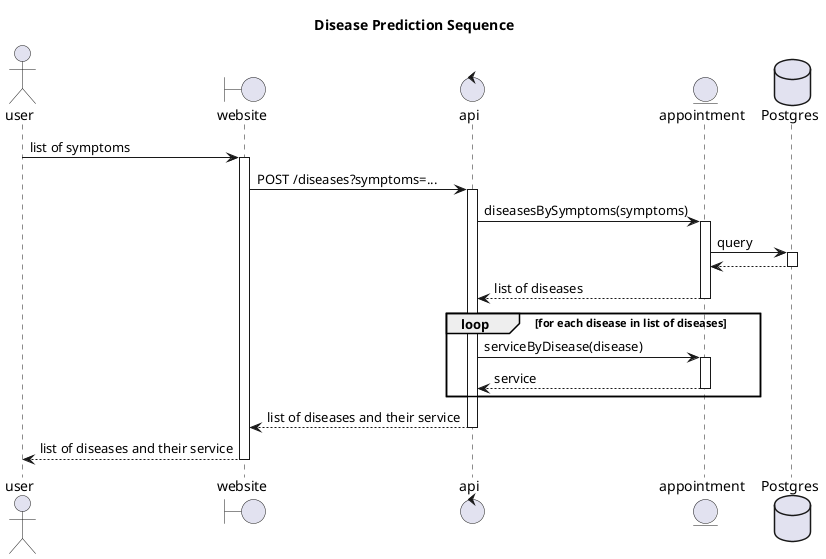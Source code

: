 @startuml
title Disease Prediction Sequence
actor user as U
boundary website as W
control api
entity appointment as A
database Postgres as P

U -> W++: list of symptoms
W -> api++: POST /diseases?symptoms=...
api -> A++: diseasesBySymptoms(symptoms)
A->P++: query
return
return list of diseases

loop for each disease in list of diseases
    api -> A++: serviceByDisease(disease)
    return service
end
return list of diseases and their service
return list of diseases and their service
@enduml